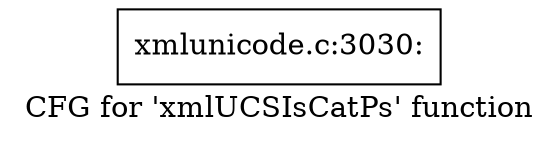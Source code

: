 digraph "CFG for 'xmlUCSIsCatPs' function" {
	label="CFG for 'xmlUCSIsCatPs' function";

	Node0x4ecf5a0 [shape=record,label="{xmlunicode.c:3030:}"];
}
